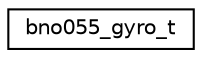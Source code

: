 digraph "Graphical Class Hierarchy"
{
  edge [fontname="Helvetica",fontsize="10",labelfontname="Helvetica",labelfontsize="10"];
  node [fontname="Helvetica",fontsize="10",shape=record];
  rankdir="LR";
  Node1 [label="bno055_gyro_t",height=0.2,width=0.4,color="black", fillcolor="white", style="filled",URL="$structbno055__gyro__t.html",tooltip="struct for Gyro data read from registers "];
}
